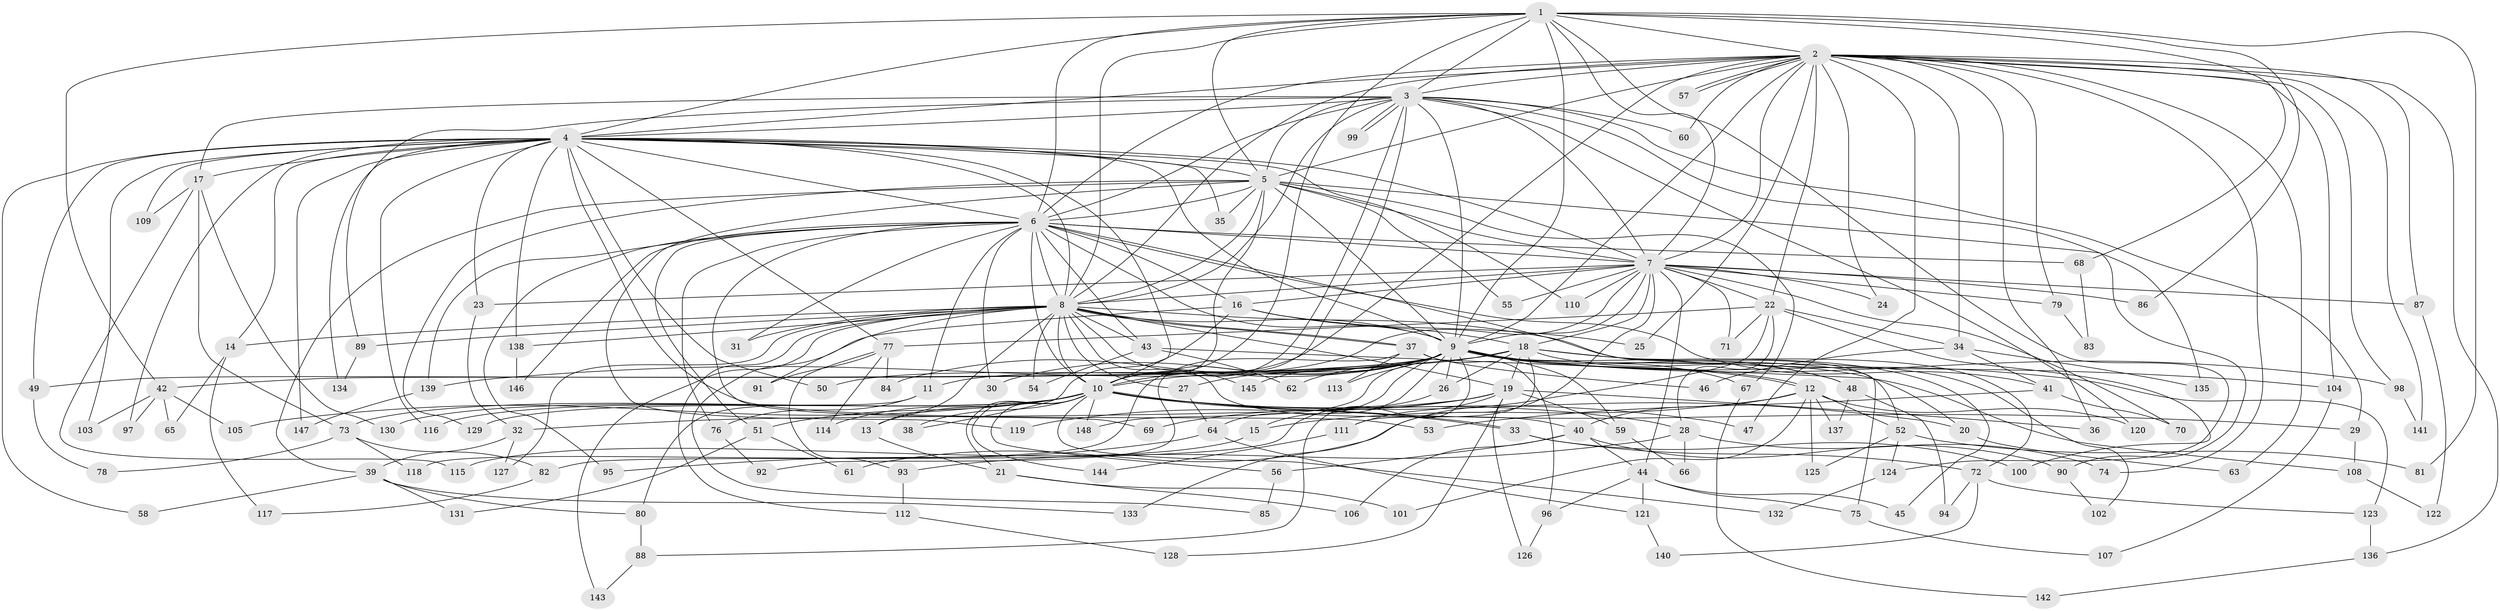 // Generated by graph-tools (version 1.1) at 2025/25/03/09/25 03:25:39]
// undirected, 148 vertices, 321 edges
graph export_dot {
graph [start="1"]
  node [color=gray90,style=filled];
  1;
  2;
  3;
  4;
  5;
  6;
  7;
  8;
  9;
  10;
  11;
  12;
  13;
  14;
  15;
  16;
  17;
  18;
  19;
  20;
  21;
  22;
  23;
  24;
  25;
  26;
  27;
  28;
  29;
  30;
  31;
  32;
  33;
  34;
  35;
  36;
  37;
  38;
  39;
  40;
  41;
  42;
  43;
  44;
  45;
  46;
  47;
  48;
  49;
  50;
  51;
  52;
  53;
  54;
  55;
  56;
  57;
  58;
  59;
  60;
  61;
  62;
  63;
  64;
  65;
  66;
  67;
  68;
  69;
  70;
  71;
  72;
  73;
  74;
  75;
  76;
  77;
  78;
  79;
  80;
  81;
  82;
  83;
  84;
  85;
  86;
  87;
  88;
  89;
  90;
  91;
  92;
  93;
  94;
  95;
  96;
  97;
  98;
  99;
  100;
  101;
  102;
  103;
  104;
  105;
  106;
  107;
  108;
  109;
  110;
  111;
  112;
  113;
  114;
  115;
  116;
  117;
  118;
  119;
  120;
  121;
  122;
  123;
  124;
  125;
  126;
  127;
  128;
  129;
  130;
  131;
  132;
  133;
  134;
  135;
  136;
  137;
  138;
  139;
  140;
  141;
  142;
  143;
  144;
  145;
  146;
  147;
  148;
  1 -- 2;
  1 -- 3;
  1 -- 4;
  1 -- 5;
  1 -- 6;
  1 -- 7;
  1 -- 8;
  1 -- 9;
  1 -- 10;
  1 -- 42;
  1 -- 68;
  1 -- 81;
  1 -- 86;
  1 -- 124;
  2 -- 3;
  2 -- 4;
  2 -- 5;
  2 -- 6;
  2 -- 7;
  2 -- 8;
  2 -- 9;
  2 -- 10;
  2 -- 22;
  2 -- 24;
  2 -- 25;
  2 -- 34;
  2 -- 36;
  2 -- 47;
  2 -- 57;
  2 -- 57;
  2 -- 60;
  2 -- 63;
  2 -- 74;
  2 -- 79;
  2 -- 87;
  2 -- 98;
  2 -- 104;
  2 -- 136;
  2 -- 141;
  3 -- 4;
  3 -- 5;
  3 -- 6;
  3 -- 7;
  3 -- 8;
  3 -- 9;
  3 -- 10;
  3 -- 17;
  3 -- 29;
  3 -- 60;
  3 -- 89;
  3 -- 99;
  3 -- 99;
  3 -- 118;
  3 -- 120;
  3 -- 135;
  4 -- 5;
  4 -- 6;
  4 -- 7;
  4 -- 8;
  4 -- 9;
  4 -- 10;
  4 -- 14;
  4 -- 17;
  4 -- 23;
  4 -- 35;
  4 -- 49;
  4 -- 50;
  4 -- 53;
  4 -- 58;
  4 -- 77;
  4 -- 97;
  4 -- 103;
  4 -- 109;
  4 -- 110;
  4 -- 116;
  4 -- 134;
  4 -- 138;
  4 -- 147;
  5 -- 6;
  5 -- 7;
  5 -- 8;
  5 -- 9;
  5 -- 10;
  5 -- 35;
  5 -- 39;
  5 -- 55;
  5 -- 67;
  5 -- 90;
  5 -- 119;
  5 -- 129;
  6 -- 7;
  6 -- 8;
  6 -- 9;
  6 -- 10;
  6 -- 11;
  6 -- 16;
  6 -- 30;
  6 -- 31;
  6 -- 41;
  6 -- 43;
  6 -- 51;
  6 -- 68;
  6 -- 69;
  6 -- 75;
  6 -- 76;
  6 -- 95;
  6 -- 139;
  6 -- 146;
  7 -- 8;
  7 -- 9;
  7 -- 10;
  7 -- 16;
  7 -- 18;
  7 -- 22;
  7 -- 23;
  7 -- 24;
  7 -- 44;
  7 -- 55;
  7 -- 70;
  7 -- 71;
  7 -- 79;
  7 -- 86;
  7 -- 87;
  7 -- 110;
  7 -- 133;
  8 -- 9;
  8 -- 10;
  8 -- 13;
  8 -- 14;
  8 -- 19;
  8 -- 27;
  8 -- 31;
  8 -- 37;
  8 -- 37;
  8 -- 40;
  8 -- 43;
  8 -- 52;
  8 -- 54;
  8 -- 89;
  8 -- 91;
  8 -- 112;
  8 -- 127;
  8 -- 138;
  8 -- 143;
  8 -- 145;
  9 -- 10;
  9 -- 11;
  9 -- 12;
  9 -- 12;
  9 -- 15;
  9 -- 20;
  9 -- 26;
  9 -- 27;
  9 -- 30;
  9 -- 42;
  9 -- 45;
  9 -- 48;
  9 -- 49;
  9 -- 50;
  9 -- 59;
  9 -- 64;
  9 -- 67;
  9 -- 84;
  9 -- 88;
  9 -- 98;
  9 -- 102;
  9 -- 113;
  9 -- 123;
  9 -- 145;
  9 -- 148;
  10 -- 13;
  10 -- 20;
  10 -- 21;
  10 -- 28;
  10 -- 29;
  10 -- 33;
  10 -- 33;
  10 -- 38;
  10 -- 47;
  10 -- 51;
  10 -- 56;
  10 -- 73;
  10 -- 105;
  10 -- 114;
  10 -- 116;
  10 -- 129;
  10 -- 130;
  10 -- 132;
  10 -- 144;
  10 -- 148;
  11 -- 76;
  11 -- 80;
  12 -- 15;
  12 -- 40;
  12 -- 52;
  12 -- 101;
  12 -- 120;
  12 -- 125;
  12 -- 137;
  13 -- 21;
  14 -- 65;
  14 -- 117;
  15 -- 115;
  16 -- 18;
  16 -- 25;
  16 -- 38;
  16 -- 85;
  17 -- 73;
  17 -- 109;
  17 -- 115;
  17 -- 130;
  18 -- 19;
  18 -- 26;
  18 -- 48;
  18 -- 62;
  18 -- 72;
  18 -- 104;
  18 -- 111;
  18 -- 139;
  19 -- 32;
  19 -- 36;
  19 -- 59;
  19 -- 69;
  19 -- 111;
  19 -- 119;
  19 -- 126;
  19 -- 128;
  20 -- 63;
  21 -- 101;
  21 -- 106;
  22 -- 28;
  22 -- 34;
  22 -- 61;
  22 -- 71;
  22 -- 77;
  22 -- 100;
  23 -- 32;
  26 -- 82;
  27 -- 64;
  28 -- 66;
  28 -- 74;
  28 -- 93;
  29 -- 108;
  32 -- 39;
  32 -- 127;
  33 -- 72;
  33 -- 100;
  34 -- 41;
  34 -- 46;
  34 -- 135;
  37 -- 46;
  37 -- 92;
  37 -- 96;
  37 -- 113;
  39 -- 58;
  39 -- 80;
  39 -- 131;
  39 -- 133;
  40 -- 44;
  40 -- 56;
  40 -- 90;
  40 -- 106;
  41 -- 53;
  41 -- 70;
  42 -- 65;
  42 -- 97;
  42 -- 103;
  42 -- 105;
  43 -- 54;
  43 -- 62;
  43 -- 108;
  44 -- 45;
  44 -- 75;
  44 -- 96;
  44 -- 121;
  48 -- 94;
  48 -- 137;
  49 -- 78;
  51 -- 61;
  51 -- 131;
  52 -- 81;
  52 -- 124;
  52 -- 125;
  56 -- 85;
  59 -- 66;
  64 -- 95;
  64 -- 121;
  67 -- 142;
  68 -- 83;
  72 -- 94;
  72 -- 123;
  72 -- 140;
  73 -- 78;
  73 -- 82;
  73 -- 118;
  75 -- 107;
  76 -- 92;
  77 -- 84;
  77 -- 91;
  77 -- 93;
  77 -- 114;
  79 -- 83;
  80 -- 88;
  82 -- 117;
  87 -- 122;
  88 -- 143;
  89 -- 134;
  90 -- 102;
  93 -- 112;
  96 -- 126;
  98 -- 141;
  104 -- 107;
  108 -- 122;
  111 -- 144;
  112 -- 128;
  121 -- 140;
  123 -- 136;
  124 -- 132;
  136 -- 142;
  138 -- 146;
  139 -- 147;
}

